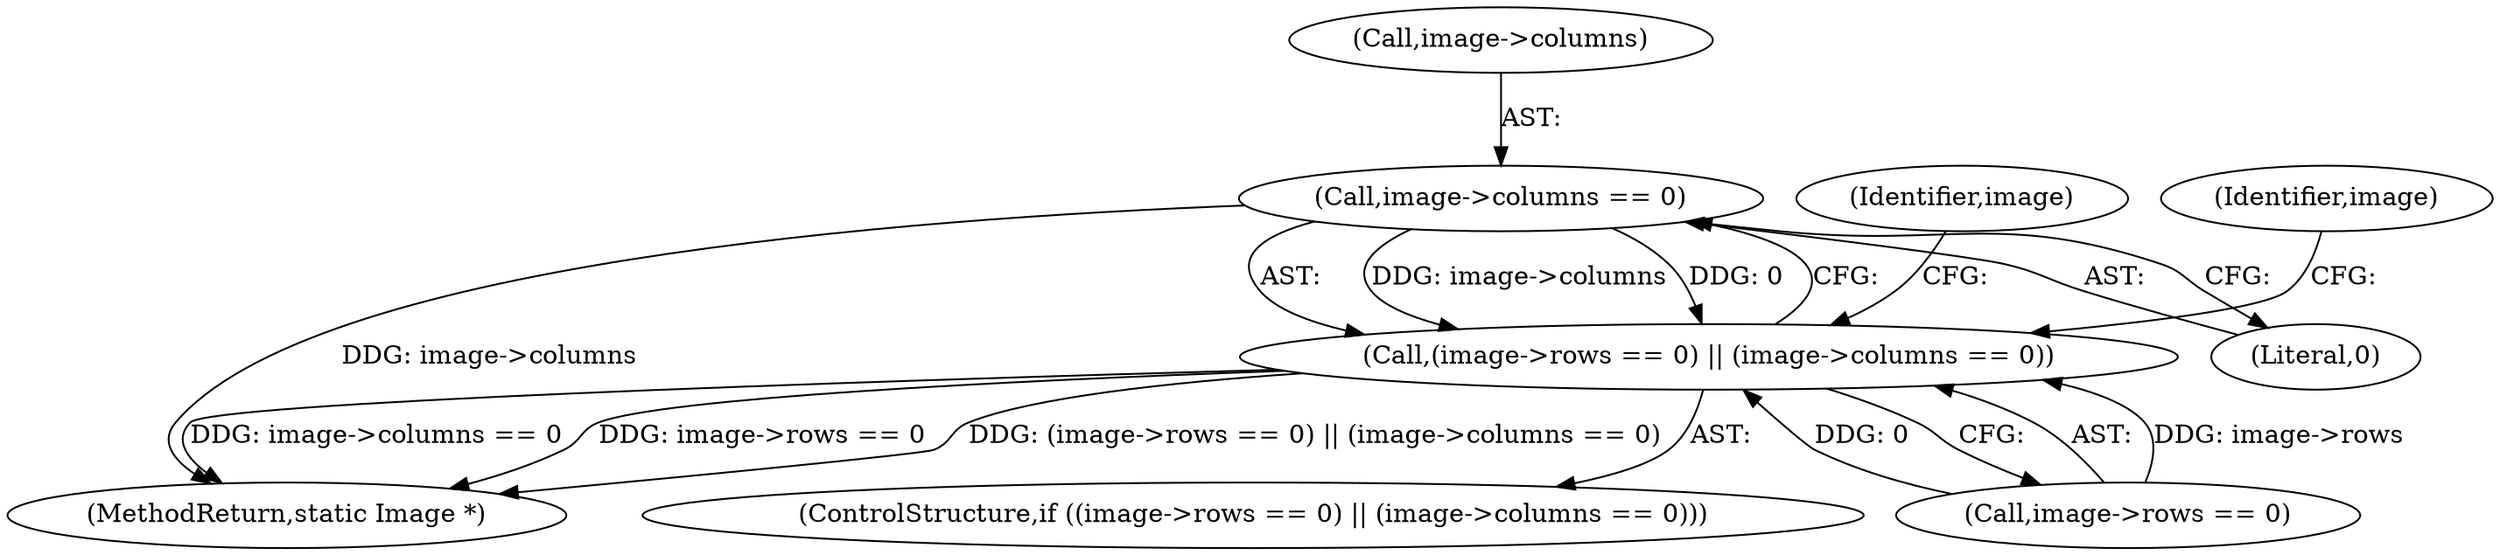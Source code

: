 digraph "0_ImageMagick_a251039393f423c7858e63cab6aa98d17b8b7a41@pointer" {
"1000304" [label="(Call,image->columns == 0)"];
"1000298" [label="(Call,(image->rows == 0) || (image->columns == 0))"];
"1000326" [label="(MethodReturn,static Image *)"];
"1000305" [label="(Call,image->columns)"];
"1000297" [label="(ControlStructure,if ((image->rows == 0) || (image->columns == 0)))"];
"1000314" [label="(Identifier,image)"];
"1000299" [label="(Call,image->rows == 0)"];
"1000304" [label="(Call,image->columns == 0)"];
"1000311" [label="(Identifier,image)"];
"1000308" [label="(Literal,0)"];
"1000298" [label="(Call,(image->rows == 0) || (image->columns == 0))"];
"1000304" -> "1000298"  [label="AST: "];
"1000304" -> "1000308"  [label="CFG: "];
"1000305" -> "1000304"  [label="AST: "];
"1000308" -> "1000304"  [label="AST: "];
"1000298" -> "1000304"  [label="CFG: "];
"1000304" -> "1000326"  [label="DDG: image->columns"];
"1000304" -> "1000298"  [label="DDG: image->columns"];
"1000304" -> "1000298"  [label="DDG: 0"];
"1000298" -> "1000297"  [label="AST: "];
"1000298" -> "1000299"  [label="CFG: "];
"1000299" -> "1000298"  [label="AST: "];
"1000311" -> "1000298"  [label="CFG: "];
"1000314" -> "1000298"  [label="CFG: "];
"1000298" -> "1000326"  [label="DDG: (image->rows == 0) || (image->columns == 0)"];
"1000298" -> "1000326"  [label="DDG: image->columns == 0"];
"1000298" -> "1000326"  [label="DDG: image->rows == 0"];
"1000299" -> "1000298"  [label="DDG: image->rows"];
"1000299" -> "1000298"  [label="DDG: 0"];
}
